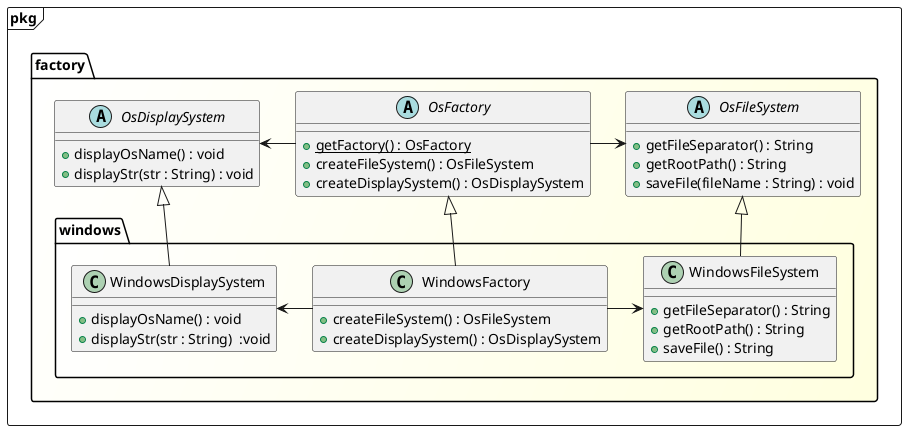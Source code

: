 @startuml クラス図（Windows）
package pkg <<Frame>> {
  package factory <<Folder>> #White/LightYellow {
    OsFactory -l-> OsDisplaySystem
    OsFactory -r-> OsFileSystem

    abstract OsFactory {
      + {static} getFactory() : OsFactory
      + createFileSystem() : OsFileSystem
      + createDisplaySystem() : OsDisplaySystem
    }

    abstract OsDisplaySystem {
      + displayOsName() : void
      + displayStr(str : String) : void
    }

    abstract OsFileSystem {
      + getFileSeparator() : String
      + getRootPath() : String
      + saveFile(fileName : String) : void
    }
    package windows <<Folder>> #White/LightYellow {
      WindowsFactory -l-> WindowsDisplaySystem
      WindowsFactory -r-> WindowsFileSystem
      WindowsFactory -u-|> OsFactory
      WindowsDisplaySystem -u-|> OsDisplaySystem
      WindowsFileSystem -u-|> OsFileSystem

      class WindowsFactory {
        + createFileSystem() : OsFileSystem
        + createDisplaySystem() : OsDisplaySystem
      }

      class WindowsDisplaySystem {
        + displayOsName() : void
        + displayStr(str : String)  :void
      }

      class WindowsFileSystem {
        + getFileSeparator() : String
        + getRootPath() : String
        + saveFile() : String
      }
    }
  }
}

@enduml
